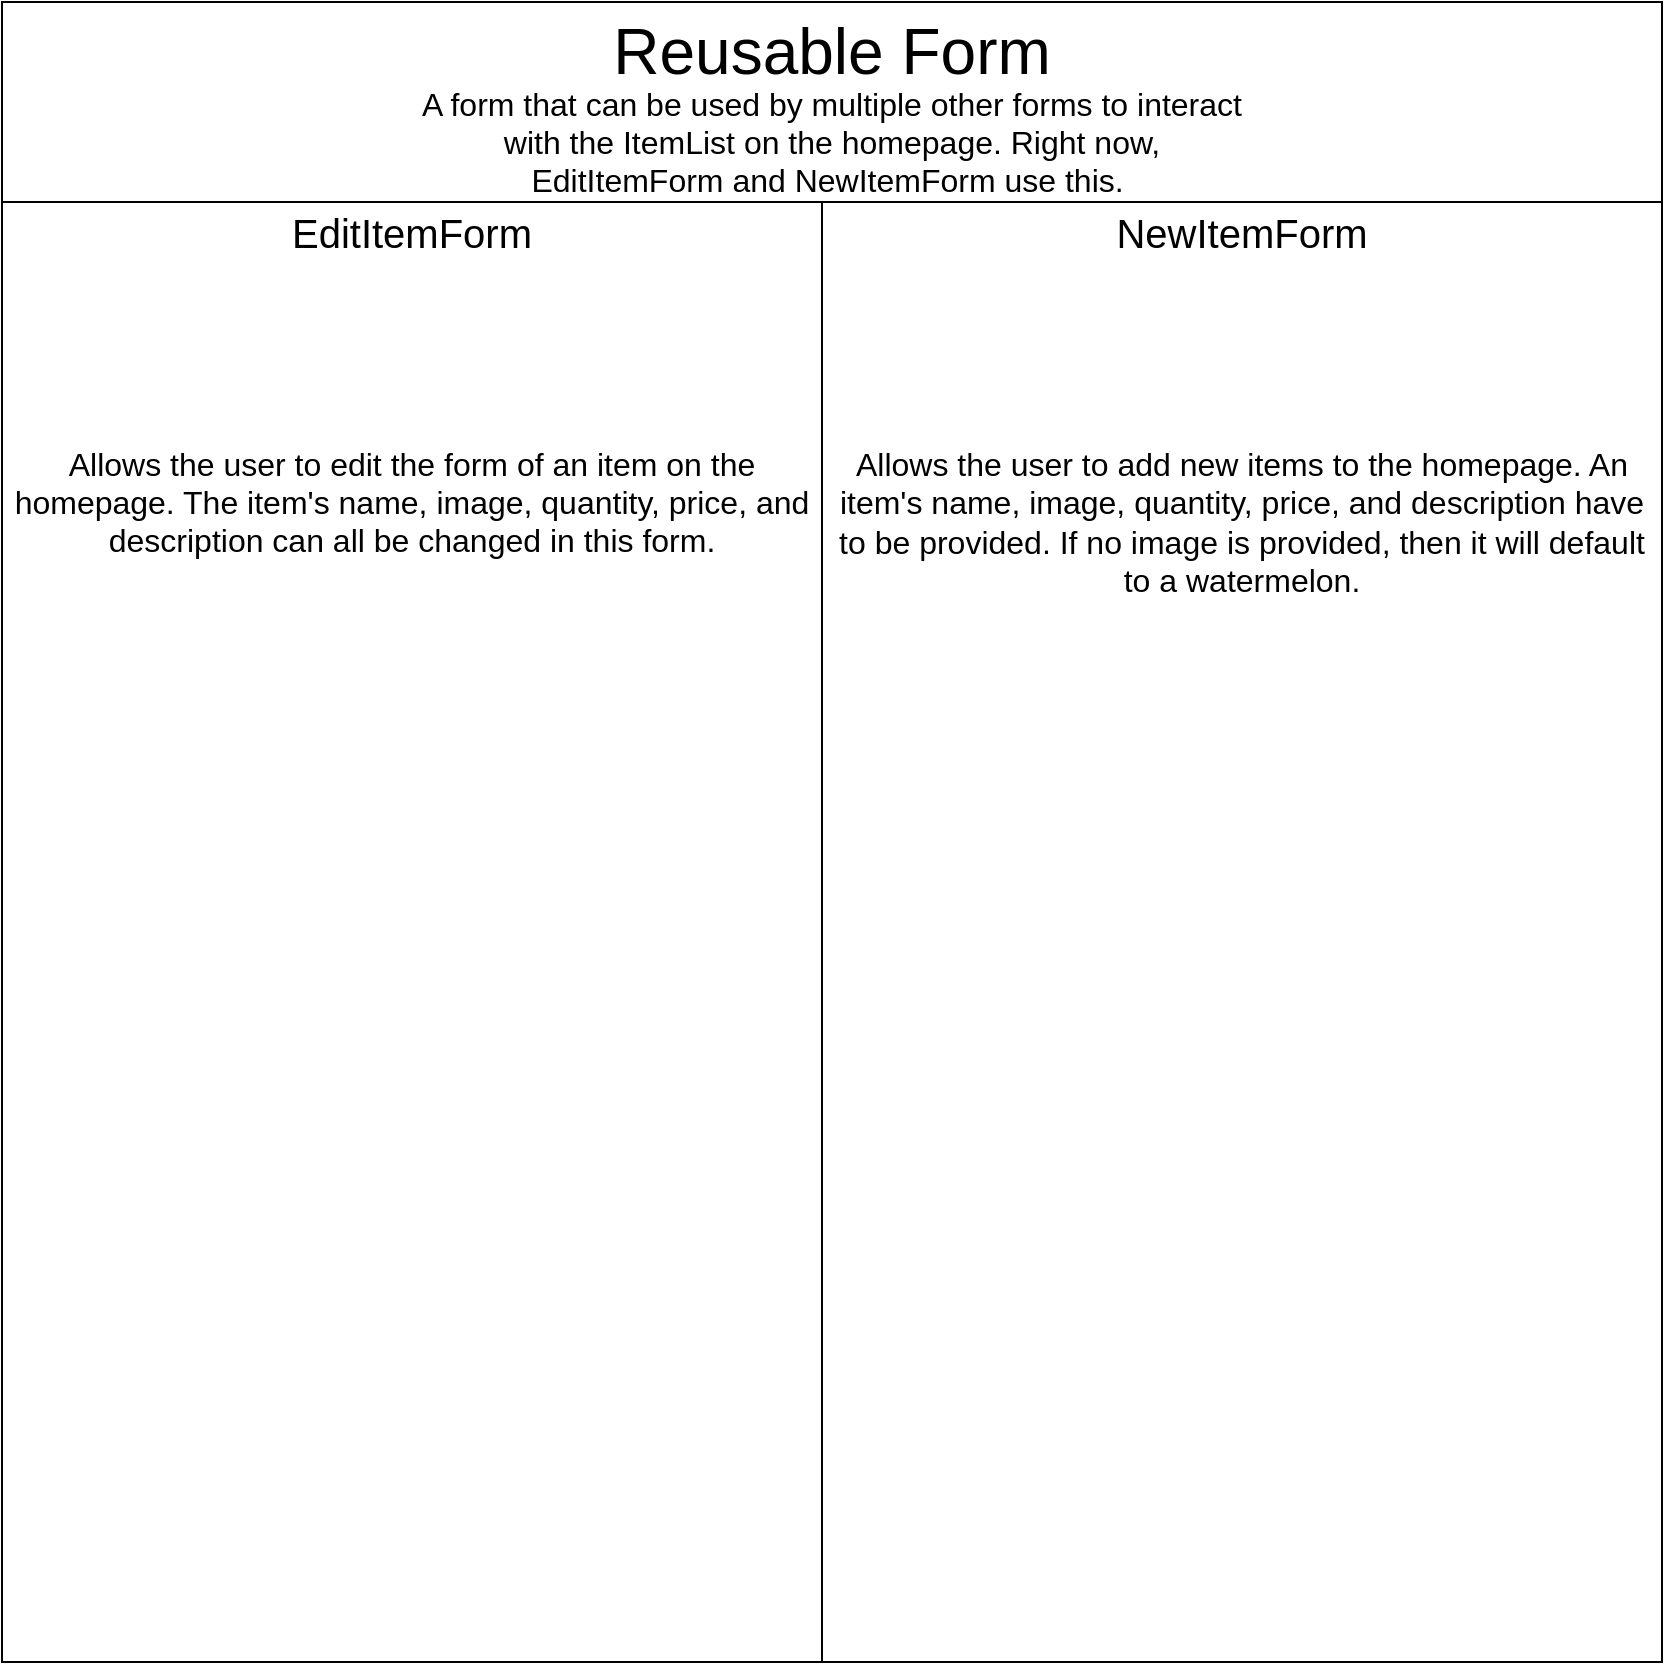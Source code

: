 <mxfile>
    <diagram id="aqjlIhDvMT1yTHfBoju7" name="Page-1">
        <mxGraphModel dx="840" dy="656" grid="1" gridSize="10" guides="1" tooltips="1" connect="1" arrows="1" fold="1" page="1" pageScale="1" pageWidth="850" pageHeight="1100" math="0" shadow="0">
            <root>
                <mxCell id="0"/>
                <mxCell id="1" parent="0"/>
                <mxCell id="2" value="" style="whiteSpace=wrap;html=1;aspect=fixed;" parent="1" vertex="1">
                    <mxGeometry x="10" width="830" height="830" as="geometry"/>
                </mxCell>
                <mxCell id="3" value="Reusable Form" style="text;html=1;strokeColor=none;fillColor=none;align=center;verticalAlign=middle;whiteSpace=wrap;rounded=0;fontSize=32;" parent="1" vertex="1">
                    <mxGeometry x="10" y="10" width="830" height="30" as="geometry"/>
                </mxCell>
                <mxCell id="4" value="" style="rounded=0;whiteSpace=wrap;html=1;fontSize=32;" parent="1" vertex="1">
                    <mxGeometry x="10" y="100" width="410" height="730" as="geometry"/>
                </mxCell>
                <mxCell id="5" value="" style="rounded=0;whiteSpace=wrap;html=1;fontSize=32;" parent="1" vertex="1">
                    <mxGeometry x="420" y="100" width="420" height="730" as="geometry"/>
                </mxCell>
                <mxCell id="6" value="EditItemForm" style="text;html=1;strokeColor=none;fillColor=none;align=center;verticalAlign=middle;whiteSpace=wrap;rounded=0;fontSize=20;" vertex="1" parent="1">
                    <mxGeometry x="10" y="100" width="410" height="30" as="geometry"/>
                </mxCell>
                <mxCell id="7" value="NewItemForm" style="text;html=1;strokeColor=none;fillColor=none;align=center;verticalAlign=middle;whiteSpace=wrap;rounded=0;fontSize=20;" vertex="1" parent="1">
                    <mxGeometry x="420" y="100" width="420" height="30" as="geometry"/>
                </mxCell>
                <mxCell id="8" value="Allows the user to edit the form of an item on the homepage. The item's name, image, quantity, price, and description can all be changed in this form." style="text;html=1;strokeColor=none;fillColor=none;align=center;verticalAlign=middle;whiteSpace=wrap;rounded=0;fontSize=16;" vertex="1" parent="1">
                    <mxGeometry x="10" y="120" width="410" height="260" as="geometry"/>
                </mxCell>
                <mxCell id="10" value="Allows the user to add new items to the homepage. An item's name, image, quantity, price, and description have to be provided. If no image is provided, then it will default to a watermelon.&lt;span style=&quot;color: rgba(0, 0, 0, 0); font-family: monospace; font-size: 0px; text-align: start;&quot;&gt;%3CmxGraphModel%3E%3Croot%3E%3CmxCell%20id%3D%220%22%2F%3E%3CmxCell%20id%3D%221%22%20parent%3D%220%22%2F%3E%3CmxCell%20id%3D%222%22%20value%3D%22Allows%20the%20user%20to%20edit%20the%20form%20of%20an%20item%20on%20the%20homepage.%20The%20image%2C%20item%20quantity%2C%20price%2C%20and%20description%20can%20all%20be%20changed.%22%20style%3D%22text%3Bhtml%3D1%3BstrokeColor%3Dnone%3BfillColor%3Dnone%3Balign%3Dcenter%3BverticalAlign%3Dmiddle%3BwhiteSpace%3Dwrap%3Brounded%3D0%3BfontSize%3D16%3B%22%20vertex%3D%221%22%20parent%3D%221%22%3E%3CmxGeometry%20x%3D%2210%22%20y%3D%22140%22%20width%3D%22410%22%20height%3D%22260%22%20as%3D%22geometry%22%2F%3E%3C%2FmxCell%3E%3C%2Froot%3E%3C%2FmxGraphModel%3E&lt;/span&gt;" style="text;html=1;strokeColor=none;fillColor=none;align=center;verticalAlign=middle;whiteSpace=wrap;rounded=0;fontSize=16;" vertex="1" parent="1">
                    <mxGeometry x="420" y="130" width="420" height="260" as="geometry"/>
                </mxCell>
                <mxCell id="11" value="A form that can be used by multiple other forms to interact with the ItemList on the homepage. Right now, EditItemForm and NewItemForm use this.&amp;nbsp;" style="text;html=1;strokeColor=none;fillColor=none;align=center;verticalAlign=middle;whiteSpace=wrap;rounded=0;fontSize=16;" vertex="1" parent="1">
                    <mxGeometry x="215" y="40" width="420" height="60" as="geometry"/>
                </mxCell>
            </root>
        </mxGraphModel>
    </diagram>
</mxfile>